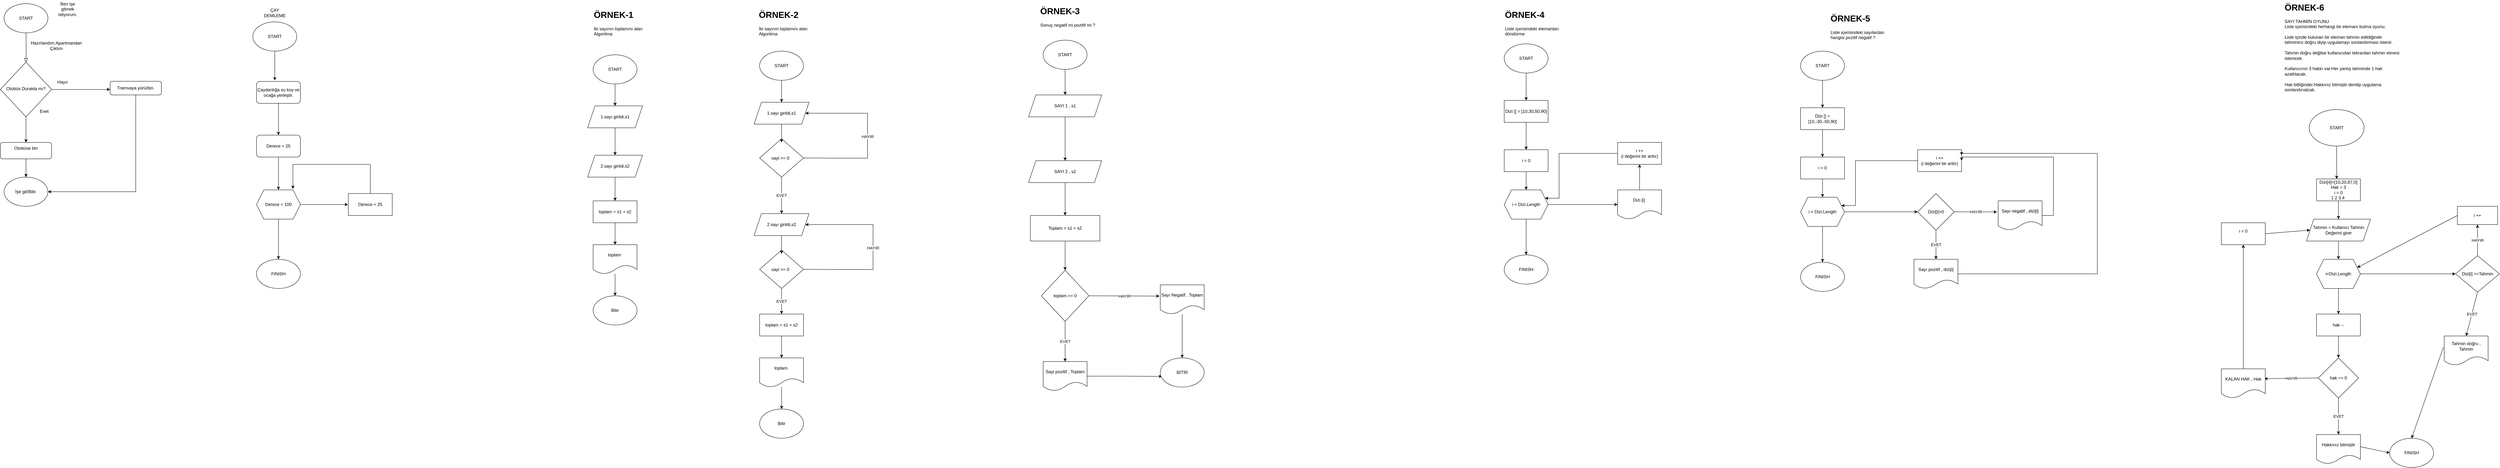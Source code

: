 <mxfile version="26.0.10">
  <diagram id="C5RBs43oDa-KdzZeNtuy" name="Page-1">
    <mxGraphModel dx="2206" dy="1408" grid="1" gridSize="10" guides="1" tooltips="1" connect="1" arrows="1" fold="1" page="1" pageScale="1" pageWidth="827" pageHeight="1169" math="0" shadow="0">
      <root>
        <mxCell id="WIyWlLk6GJQsqaUBKTNV-0" />
        <mxCell id="WIyWlLk6GJQsqaUBKTNV-1" parent="WIyWlLk6GJQsqaUBKTNV-0" />
        <mxCell id="WIyWlLk6GJQsqaUBKTNV-2" value="" style="rounded=0;html=1;jettySize=auto;orthogonalLoop=1;fontSize=11;endArrow=block;endFill=0;endSize=8;strokeWidth=1;shadow=0;labelBackgroundColor=none;edgeStyle=orthogonalEdgeStyle;" parent="WIyWlLk6GJQsqaUBKTNV-1" target="WIyWlLk6GJQsqaUBKTNV-6" edge="1">
          <mxGeometry relative="1" as="geometry">
            <mxPoint x="300" y="110" as="sourcePoint" />
          </mxGeometry>
        </mxCell>
        <mxCell id="iTOBBZmcPTUS6ZWOQHqL-4" style="edgeStyle=orthogonalEdgeStyle;rounded=0;orthogonalLoop=1;jettySize=auto;html=1;" parent="WIyWlLk6GJQsqaUBKTNV-1" source="WIyWlLk6GJQsqaUBKTNV-6" edge="1">
          <mxGeometry relative="1" as="geometry">
            <mxPoint x="530" y="265" as="targetPoint" />
          </mxGeometry>
        </mxCell>
        <mxCell id="iTOBBZmcPTUS6ZWOQHqL-7" style="edgeStyle=orthogonalEdgeStyle;rounded=0;orthogonalLoop=1;jettySize=auto;html=1;entryX=0.5;entryY=0;entryDx=0;entryDy=0;" parent="WIyWlLk6GJQsqaUBKTNV-1" source="WIyWlLk6GJQsqaUBKTNV-6" target="iTOBBZmcPTUS6ZWOQHqL-9" edge="1">
          <mxGeometry relative="1" as="geometry">
            <mxPoint x="300" y="440" as="targetPoint" />
          </mxGeometry>
        </mxCell>
        <mxCell id="WIyWlLk6GJQsqaUBKTNV-6" value="Otobüs Durakta mı?" style="rhombus;whiteSpace=wrap;html=1;shadow=0;fontFamily=Helvetica;fontSize=12;align=center;strokeWidth=1;spacing=6;spacingTop=-4;" parent="WIyWlLk6GJQsqaUBKTNV-1" vertex="1">
          <mxGeometry x="230" y="190" width="140" height="150" as="geometry" />
        </mxCell>
        <mxCell id="iTOBBZmcPTUS6ZWOQHqL-2" value="Ben işe gitmek istiyorum." style="text;html=1;align=center;verticalAlign=middle;whiteSpace=wrap;rounded=0;" parent="WIyWlLk6GJQsqaUBKTNV-1" vertex="1">
          <mxGeometry x="384" y="30" width="60" height="30" as="geometry" />
        </mxCell>
        <mxCell id="iTOBBZmcPTUS6ZWOQHqL-3" value="Hazırlandım.Apartmandan Çıktım" style="text;html=1;align=center;verticalAlign=middle;whiteSpace=wrap;rounded=0;" parent="WIyWlLk6GJQsqaUBKTNV-1" vertex="1">
          <mxGeometry x="310" y="130" width="146" height="30" as="geometry" />
        </mxCell>
        <mxCell id="iTOBBZmcPTUS6ZWOQHqL-5" value="Hayır" style="text;html=1;align=center;verticalAlign=middle;whiteSpace=wrap;rounded=0;" parent="WIyWlLk6GJQsqaUBKTNV-1" vertex="1">
          <mxGeometry x="370" y="230" width="60" height="30" as="geometry" />
        </mxCell>
        <mxCell id="iTOBBZmcPTUS6ZWOQHqL-6" value="Evet" style="text;html=1;align=center;verticalAlign=middle;whiteSpace=wrap;rounded=0;" parent="WIyWlLk6GJQsqaUBKTNV-1" vertex="1">
          <mxGeometry x="320" y="310" width="60" height="30" as="geometry" />
        </mxCell>
        <mxCell id="iTOBBZmcPTUS6ZWOQHqL-13" style="edgeStyle=orthogonalEdgeStyle;rounded=0;orthogonalLoop=1;jettySize=auto;html=1;entryX=1;entryY=0.5;entryDx=0;entryDy=0;" parent="WIyWlLk6GJQsqaUBKTNV-1" source="iTOBBZmcPTUS6ZWOQHqL-8" target="iTOBBZmcPTUS6ZWOQHqL-11" edge="1">
          <mxGeometry relative="1" as="geometry">
            <mxPoint x="600" y="570" as="targetPoint" />
            <Array as="points">
              <mxPoint x="600" y="545" />
            </Array>
          </mxGeometry>
        </mxCell>
        <mxCell id="iTOBBZmcPTUS6ZWOQHqL-8" value="Tramvaya yürü/bin." style="rounded=1;whiteSpace=wrap;html=1;" parent="WIyWlLk6GJQsqaUBKTNV-1" vertex="1">
          <mxGeometry x="530" y="242.5" width="140" height="37.5" as="geometry" />
        </mxCell>
        <mxCell id="iTOBBZmcPTUS6ZWOQHqL-10" style="edgeStyle=orthogonalEdgeStyle;rounded=0;orthogonalLoop=1;jettySize=auto;html=1;entryX=0.5;entryY=0;entryDx=0;entryDy=0;" parent="WIyWlLk6GJQsqaUBKTNV-1" source="iTOBBZmcPTUS6ZWOQHqL-9" target="iTOBBZmcPTUS6ZWOQHqL-11" edge="1">
          <mxGeometry relative="1" as="geometry">
            <mxPoint x="300" y="550" as="targetPoint" />
          </mxGeometry>
        </mxCell>
        <mxCell id="iTOBBZmcPTUS6ZWOQHqL-9" value="Otobüse bin&lt;div&gt;&lt;br&gt;&lt;/div&gt;" style="rounded=1;whiteSpace=wrap;html=1;" parent="WIyWlLk6GJQsqaUBKTNV-1" vertex="1">
          <mxGeometry x="230" y="410" width="140" height="45" as="geometry" />
        </mxCell>
        <mxCell id="iTOBBZmcPTUS6ZWOQHqL-11" value="İşe git/Bitir." style="ellipse;whiteSpace=wrap;html=1;" parent="WIyWlLk6GJQsqaUBKTNV-1" vertex="1">
          <mxGeometry x="240" y="505" width="120" height="80" as="geometry" />
        </mxCell>
        <mxCell id="iTOBBZmcPTUS6ZWOQHqL-19" style="edgeStyle=orthogonalEdgeStyle;rounded=0;orthogonalLoop=1;jettySize=auto;html=1;" parent="WIyWlLk6GJQsqaUBKTNV-1" edge="1">
          <mxGeometry relative="1" as="geometry">
            <mxPoint x="980" y="240" as="targetPoint" />
            <mxPoint x="980" y="160" as="sourcePoint" />
          </mxGeometry>
        </mxCell>
        <mxCell id="iTOBBZmcPTUS6ZWOQHqL-17" value="ÇAY DEMLEME" style="text;html=1;align=center;verticalAlign=middle;whiteSpace=wrap;rounded=0;" parent="WIyWlLk6GJQsqaUBKTNV-1" vertex="1">
          <mxGeometry x="950" y="40" width="60" height="30" as="geometry" />
        </mxCell>
        <mxCell id="iTOBBZmcPTUS6ZWOQHqL-21" style="edgeStyle=orthogonalEdgeStyle;rounded=0;orthogonalLoop=1;jettySize=auto;html=1;" parent="WIyWlLk6GJQsqaUBKTNV-1" source="iTOBBZmcPTUS6ZWOQHqL-20" edge="1">
          <mxGeometry relative="1" as="geometry">
            <mxPoint x="990" y="390" as="targetPoint" />
          </mxGeometry>
        </mxCell>
        <mxCell id="iTOBBZmcPTUS6ZWOQHqL-20" value="Çaydanlığa su koy ve ocağa yerleştir." style="rounded=1;whiteSpace=wrap;html=1;" parent="WIyWlLk6GJQsqaUBKTNV-1" vertex="1">
          <mxGeometry x="930" y="243" width="120" height="60" as="geometry" />
        </mxCell>
        <mxCell id="iTOBBZmcPTUS6ZWOQHqL-23" style="edgeStyle=orthogonalEdgeStyle;rounded=0;orthogonalLoop=1;jettySize=auto;html=1;" parent="WIyWlLk6GJQsqaUBKTNV-1" source="iTOBBZmcPTUS6ZWOQHqL-22" edge="1">
          <mxGeometry relative="1" as="geometry">
            <mxPoint x="990" y="540" as="targetPoint" />
          </mxGeometry>
        </mxCell>
        <mxCell id="iTOBBZmcPTUS6ZWOQHqL-22" value="Derece = 25" style="rounded=1;whiteSpace=wrap;html=1;" parent="WIyWlLk6GJQsqaUBKTNV-1" vertex="1">
          <mxGeometry x="930" y="390" width="120" height="60" as="geometry" />
        </mxCell>
        <mxCell id="iTOBBZmcPTUS6ZWOQHqL-25" style="edgeStyle=orthogonalEdgeStyle;rounded=0;orthogonalLoop=1;jettySize=auto;html=1;" parent="WIyWlLk6GJQsqaUBKTNV-1" source="iTOBBZmcPTUS6ZWOQHqL-24" edge="1">
          <mxGeometry relative="1" as="geometry">
            <mxPoint x="1180" y="580" as="targetPoint" />
          </mxGeometry>
        </mxCell>
        <mxCell id="iTOBBZmcPTUS6ZWOQHqL-28" style="edgeStyle=orthogonalEdgeStyle;rounded=0;orthogonalLoop=1;jettySize=auto;html=1;" parent="WIyWlLk6GJQsqaUBKTNV-1" source="iTOBBZmcPTUS6ZWOQHqL-24" edge="1">
          <mxGeometry relative="1" as="geometry">
            <mxPoint x="990" y="730" as="targetPoint" />
          </mxGeometry>
        </mxCell>
        <mxCell id="iTOBBZmcPTUS6ZWOQHqL-24" value="Derece = 100" style="shape=hexagon;perimeter=hexagonPerimeter2;whiteSpace=wrap;html=1;fixedSize=1;" parent="WIyWlLk6GJQsqaUBKTNV-1" vertex="1">
          <mxGeometry x="930" y="540" width="120" height="80" as="geometry" />
        </mxCell>
        <mxCell id="iTOBBZmcPTUS6ZWOQHqL-27" style="edgeStyle=orthogonalEdgeStyle;rounded=0;orthogonalLoop=1;jettySize=auto;html=1;entryX=0.829;entryY=-0.034;entryDx=0;entryDy=0;entryPerimeter=0;" parent="WIyWlLk6GJQsqaUBKTNV-1" source="iTOBBZmcPTUS6ZWOQHqL-26" target="iTOBBZmcPTUS6ZWOQHqL-24" edge="1">
          <mxGeometry relative="1" as="geometry">
            <mxPoint x="1070" y="470" as="targetPoint" />
            <Array as="points">
              <mxPoint x="1241" y="470" />
              <mxPoint x="1030" y="470" />
            </Array>
          </mxGeometry>
        </mxCell>
        <mxCell id="iTOBBZmcPTUS6ZWOQHqL-26" value="Derece + 25" style="rounded=0;whiteSpace=wrap;html=1;" parent="WIyWlLk6GJQsqaUBKTNV-1" vertex="1">
          <mxGeometry x="1181" y="550" width="120" height="60" as="geometry" />
        </mxCell>
        <mxCell id="iTOBBZmcPTUS6ZWOQHqL-29" value="FINISH" style="ellipse;whiteSpace=wrap;html=1;" parent="WIyWlLk6GJQsqaUBKTNV-1" vertex="1">
          <mxGeometry x="930" y="730" width="120" height="80" as="geometry" />
        </mxCell>
        <mxCell id="iTOBBZmcPTUS6ZWOQHqL-30" value="START" style="ellipse;whiteSpace=wrap;html=1;" parent="WIyWlLk6GJQsqaUBKTNV-1" vertex="1">
          <mxGeometry x="240" y="30" width="120" height="80" as="geometry" />
        </mxCell>
        <mxCell id="iTOBBZmcPTUS6ZWOQHqL-31" value="START" style="ellipse;whiteSpace=wrap;html=1;" parent="WIyWlLk6GJQsqaUBKTNV-1" vertex="1">
          <mxGeometry x="920" y="80" width="120" height="80" as="geometry" />
        </mxCell>
        <mxCell id="Bz0Vp1vdR4eXI9QpOcR2-1" value="&lt;h1 style=&quot;margin-top: 0px;&quot;&gt;ÖRNEK-1&lt;/h1&gt;&lt;p&gt;İki sayının toplamını alan Algoritma&lt;/p&gt;" style="text;html=1;whiteSpace=wrap;overflow=hidden;rounded=0;" vertex="1" parent="WIyWlLk6GJQsqaUBKTNV-1">
          <mxGeometry x="1850" y="40" width="180" height="120" as="geometry" />
        </mxCell>
        <mxCell id="Bz0Vp1vdR4eXI9QpOcR2-3" style="edgeStyle=orthogonalEdgeStyle;rounded=0;orthogonalLoop=1;jettySize=auto;html=1;entryX=0.5;entryY=0;entryDx=0;entryDy=0;" edge="1" parent="WIyWlLk6GJQsqaUBKTNV-1" source="Bz0Vp1vdR4eXI9QpOcR2-2" target="Bz0Vp1vdR4eXI9QpOcR2-4">
          <mxGeometry relative="1" as="geometry">
            <mxPoint x="1910" y="300" as="targetPoint" />
          </mxGeometry>
        </mxCell>
        <mxCell id="Bz0Vp1vdR4eXI9QpOcR2-2" value="START" style="ellipse;whiteSpace=wrap;html=1;" vertex="1" parent="WIyWlLk6GJQsqaUBKTNV-1">
          <mxGeometry x="1850" y="170" width="120" height="80" as="geometry" />
        </mxCell>
        <mxCell id="Bz0Vp1vdR4eXI9QpOcR2-7" style="edgeStyle=orthogonalEdgeStyle;rounded=0;orthogonalLoop=1;jettySize=auto;html=1;entryX=0.5;entryY=0;entryDx=0;entryDy=0;" edge="1" parent="WIyWlLk6GJQsqaUBKTNV-1" source="Bz0Vp1vdR4eXI9QpOcR2-4" target="Bz0Vp1vdR4eXI9QpOcR2-8">
          <mxGeometry relative="1" as="geometry">
            <mxPoint x="1910" y="430" as="targetPoint" />
          </mxGeometry>
        </mxCell>
        <mxCell id="Bz0Vp1vdR4eXI9QpOcR2-4" value="1.sayı girildi,s1" style="shape=parallelogram;perimeter=parallelogramPerimeter;whiteSpace=wrap;html=1;fixedSize=1;" vertex="1" parent="WIyWlLk6GJQsqaUBKTNV-1">
          <mxGeometry x="1835" y="310" width="150" height="60" as="geometry" />
        </mxCell>
        <mxCell id="Bz0Vp1vdR4eXI9QpOcR2-10" style="edgeStyle=orthogonalEdgeStyle;rounded=0;orthogonalLoop=1;jettySize=auto;html=1;entryX=0.5;entryY=0;entryDx=0;entryDy=0;" edge="1" parent="WIyWlLk6GJQsqaUBKTNV-1" source="Bz0Vp1vdR4eXI9QpOcR2-8" target="Bz0Vp1vdR4eXI9QpOcR2-13">
          <mxGeometry relative="1" as="geometry">
            <mxPoint x="1910" y="560" as="targetPoint" />
          </mxGeometry>
        </mxCell>
        <mxCell id="Bz0Vp1vdR4eXI9QpOcR2-8" value="2.sayı girildi,s2" style="shape=parallelogram;perimeter=parallelogramPerimeter;whiteSpace=wrap;html=1;fixedSize=1;" vertex="1" parent="WIyWlLk6GJQsqaUBKTNV-1">
          <mxGeometry x="1835" y="445" width="150" height="60" as="geometry" />
        </mxCell>
        <mxCell id="Bz0Vp1vdR4eXI9QpOcR2-16" value="" style="edgeStyle=orthogonalEdgeStyle;rounded=0;orthogonalLoop=1;jettySize=auto;html=1;" edge="1" parent="WIyWlLk6GJQsqaUBKTNV-1" source="Bz0Vp1vdR4eXI9QpOcR2-13" target="Bz0Vp1vdR4eXI9QpOcR2-15">
          <mxGeometry relative="1" as="geometry" />
        </mxCell>
        <mxCell id="Bz0Vp1vdR4eXI9QpOcR2-13" value="toplam = s1 + s2" style="rounded=0;whiteSpace=wrap;html=1;" vertex="1" parent="WIyWlLk6GJQsqaUBKTNV-1">
          <mxGeometry x="1850" y="570" width="120" height="60" as="geometry" />
        </mxCell>
        <mxCell id="Bz0Vp1vdR4eXI9QpOcR2-17" style="edgeStyle=orthogonalEdgeStyle;rounded=0;orthogonalLoop=1;jettySize=auto;html=1;entryX=0.5;entryY=0;entryDx=0;entryDy=0;" edge="1" parent="WIyWlLk6GJQsqaUBKTNV-1" source="Bz0Vp1vdR4eXI9QpOcR2-15" target="Bz0Vp1vdR4eXI9QpOcR2-18">
          <mxGeometry relative="1" as="geometry">
            <mxPoint x="1910" y="830" as="targetPoint" />
          </mxGeometry>
        </mxCell>
        <mxCell id="Bz0Vp1vdR4eXI9QpOcR2-15" value="toplam&amp;nbsp;" style="shape=document;whiteSpace=wrap;html=1;boundedLbl=1;rounded=0;" vertex="1" parent="WIyWlLk6GJQsqaUBKTNV-1">
          <mxGeometry x="1850" y="690" width="120" height="80" as="geometry" />
        </mxCell>
        <mxCell id="Bz0Vp1vdR4eXI9QpOcR2-18" value="Bitir" style="ellipse;whiteSpace=wrap;html=1;" vertex="1" parent="WIyWlLk6GJQsqaUBKTNV-1">
          <mxGeometry x="1850" y="830" width="120" height="80" as="geometry" />
        </mxCell>
        <mxCell id="Bz0Vp1vdR4eXI9QpOcR2-19" value="&lt;h1 style=&quot;margin-top: 0px;&quot;&gt;ÖRNEK-2&lt;/h1&gt;&lt;p&gt;İki sayının toplamını alan Algoritma&lt;/p&gt;" style="text;html=1;whiteSpace=wrap;overflow=hidden;rounded=0;" vertex="1" parent="WIyWlLk6GJQsqaUBKTNV-1">
          <mxGeometry x="2301" y="40" width="180" height="120" as="geometry" />
        </mxCell>
        <mxCell id="Bz0Vp1vdR4eXI9QpOcR2-21" value="&lt;h1 style=&quot;margin-top: 0px;&quot;&gt;ÖRNEK-3&lt;/h1&gt;&lt;p&gt;Sonuç negatif mi pozitif mi ?&amp;nbsp;&lt;/p&gt;" style="text;html=1;whiteSpace=wrap;overflow=hidden;rounded=0;" vertex="1" parent="WIyWlLk6GJQsqaUBKTNV-1">
          <mxGeometry x="3070" y="30" width="180" height="120" as="geometry" />
        </mxCell>
        <mxCell id="Bz0Vp1vdR4eXI9QpOcR2-22" value="&lt;h1 style=&quot;margin-top: 0px;&quot;&gt;ÖRNEK-4&lt;/h1&gt;&lt;div&gt;Liste içerisindeki elemanları döndürme&lt;/div&gt;" style="text;html=1;whiteSpace=wrap;overflow=hidden;rounded=0;" vertex="1" parent="WIyWlLk6GJQsqaUBKTNV-1">
          <mxGeometry x="4340" y="40" width="180" height="120" as="geometry" />
        </mxCell>
        <mxCell id="Bz0Vp1vdR4eXI9QpOcR2-24" value="&lt;h1 style=&quot;margin-top: 0px;&quot;&gt;ÖRNEK-6&lt;/h1&gt;&lt;div&gt;SAYI TAHMİN OYUNU&lt;/div&gt;&lt;div&gt;Liste içerisindeki herhangi bir elemanı bulma oyunu.&lt;/div&gt;&lt;div&gt;&lt;br&gt;&lt;/div&gt;&lt;div&gt;Liste içinde bulunan bir eleman tahmin edildiğinde tahmininz doğru diyip uygulamayı sonlandırması istenir.&lt;/div&gt;&lt;div&gt;&lt;br&gt;&lt;/div&gt;&lt;div&gt;Tahmin doğru değilse kullanıcıdan tekrardan tahmin etmesi istenicek.&lt;/div&gt;&lt;div&gt;&lt;br&gt;&lt;/div&gt;&lt;div&gt;Kullanıcının 3 hakkı var.Her yanlış tahminde 1 hak azaltılacak.&lt;/div&gt;&lt;div&gt;&lt;br&gt;&lt;/div&gt;&lt;div&gt;Hak bittiğinder.Hakkınız bitmiştir denilip uygulama sonlandırıalcak.&lt;br&gt;&lt;br&gt;&lt;/div&gt;" style="text;html=1;whiteSpace=wrap;overflow=hidden;rounded=0;" vertex="1" parent="WIyWlLk6GJQsqaUBKTNV-1">
          <mxGeometry x="6471" y="20" width="319" height="300" as="geometry" />
        </mxCell>
        <mxCell id="Bz0Vp1vdR4eXI9QpOcR2-25" style="edgeStyle=orthogonalEdgeStyle;rounded=0;orthogonalLoop=1;jettySize=auto;html=1;entryX=0.5;entryY=0;entryDx=0;entryDy=0;" edge="1" parent="WIyWlLk6GJQsqaUBKTNV-1" source="Bz0Vp1vdR4eXI9QpOcR2-26" target="Bz0Vp1vdR4eXI9QpOcR2-28">
          <mxGeometry relative="1" as="geometry">
            <mxPoint x="2365" y="290" as="targetPoint" />
          </mxGeometry>
        </mxCell>
        <mxCell id="Bz0Vp1vdR4eXI9QpOcR2-26" value="START" style="ellipse;whiteSpace=wrap;html=1;" vertex="1" parent="WIyWlLk6GJQsqaUBKTNV-1">
          <mxGeometry x="2305" y="160" width="120" height="80" as="geometry" />
        </mxCell>
        <mxCell id="Bz0Vp1vdR4eXI9QpOcR2-28" value="1.sayı girildi,s1" style="shape=parallelogram;perimeter=parallelogramPerimeter;whiteSpace=wrap;html=1;fixedSize=1;" vertex="1" parent="WIyWlLk6GJQsqaUBKTNV-1">
          <mxGeometry x="2290" y="300" width="150" height="60" as="geometry" />
        </mxCell>
        <mxCell id="Bz0Vp1vdR4eXI9QpOcR2-31" value="" style="edgeStyle=orthogonalEdgeStyle;rounded=0;orthogonalLoop=1;jettySize=auto;html=1;" edge="1" parent="WIyWlLk6GJQsqaUBKTNV-1" source="Bz0Vp1vdR4eXI9QpOcR2-32" target="Bz0Vp1vdR4eXI9QpOcR2-34">
          <mxGeometry relative="1" as="geometry" />
        </mxCell>
        <mxCell id="Bz0Vp1vdR4eXI9QpOcR2-32" value="toplam = s1 + s2" style="rounded=0;whiteSpace=wrap;html=1;" vertex="1" parent="WIyWlLk6GJQsqaUBKTNV-1">
          <mxGeometry x="2305" y="880" width="120" height="60" as="geometry" />
        </mxCell>
        <mxCell id="Bz0Vp1vdR4eXI9QpOcR2-33" style="edgeStyle=orthogonalEdgeStyle;rounded=0;orthogonalLoop=1;jettySize=auto;html=1;entryX=0.5;entryY=0;entryDx=0;entryDy=0;" edge="1" parent="WIyWlLk6GJQsqaUBKTNV-1" source="Bz0Vp1vdR4eXI9QpOcR2-34" target="Bz0Vp1vdR4eXI9QpOcR2-35">
          <mxGeometry relative="1" as="geometry">
            <mxPoint x="2365" y="1140" as="targetPoint" />
          </mxGeometry>
        </mxCell>
        <mxCell id="Bz0Vp1vdR4eXI9QpOcR2-34" value="toplam&amp;nbsp;" style="shape=document;whiteSpace=wrap;html=1;boundedLbl=1;rounded=0;" vertex="1" parent="WIyWlLk6GJQsqaUBKTNV-1">
          <mxGeometry x="2305" y="1000" width="120" height="80" as="geometry" />
        </mxCell>
        <mxCell id="Bz0Vp1vdR4eXI9QpOcR2-35" value="Bitir" style="ellipse;whiteSpace=wrap;html=1;" vertex="1" parent="WIyWlLk6GJQsqaUBKTNV-1">
          <mxGeometry x="2305" y="1140" width="120" height="80" as="geometry" />
        </mxCell>
        <mxCell id="Bz0Vp1vdR4eXI9QpOcR2-36" value="sayi &amp;gt;= 0&amp;nbsp;&amp;nbsp;" style="rhombus;whiteSpace=wrap;html=1;" vertex="1" parent="WIyWlLk6GJQsqaUBKTNV-1">
          <mxGeometry x="2305" y="400" width="120" height="105" as="geometry" />
        </mxCell>
        <mxCell id="Bz0Vp1vdR4eXI9QpOcR2-39" style="edgeStyle=orthogonalEdgeStyle;rounded=0;orthogonalLoop=1;jettySize=auto;html=1;entryX=0.5;entryY=0.095;entryDx=0;entryDy=0;entryPerimeter=0;" edge="1" parent="WIyWlLk6GJQsqaUBKTNV-1" source="Bz0Vp1vdR4eXI9QpOcR2-28" target="Bz0Vp1vdR4eXI9QpOcR2-36">
          <mxGeometry relative="1" as="geometry" />
        </mxCell>
        <mxCell id="Bz0Vp1vdR4eXI9QpOcR2-42" value="" style="endArrow=classic;html=1;rounded=0;exitX=0.5;exitY=1;exitDx=0;exitDy=0;entryX=0.5;entryY=0;entryDx=0;entryDy=0;" edge="1" parent="WIyWlLk6GJQsqaUBKTNV-1" source="Bz0Vp1vdR4eXI9QpOcR2-36" target="Bz0Vp1vdR4eXI9QpOcR2-46">
          <mxGeometry relative="1" as="geometry">
            <mxPoint x="2330" y="540" as="sourcePoint" />
            <mxPoint x="2365" y="580" as="targetPoint" />
          </mxGeometry>
        </mxCell>
        <mxCell id="Bz0Vp1vdR4eXI9QpOcR2-43" value="EVET" style="edgeLabel;resizable=0;html=1;;align=center;verticalAlign=middle;" connectable="0" vertex="1" parent="Bz0Vp1vdR4eXI9QpOcR2-42">
          <mxGeometry relative="1" as="geometry" />
        </mxCell>
        <mxCell id="Bz0Vp1vdR4eXI9QpOcR2-44" value="" style="endArrow=classic;html=1;rounded=0;exitX=1;exitY=0.5;exitDx=0;exitDy=0;entryX=1;entryY=0.5;entryDx=0;entryDy=0;" edge="1" parent="WIyWlLk6GJQsqaUBKTNV-1" source="Bz0Vp1vdR4eXI9QpOcR2-36" target="Bz0Vp1vdR4eXI9QpOcR2-28">
          <mxGeometry relative="1" as="geometry">
            <mxPoint x="2470" y="450" as="sourcePoint" />
            <mxPoint x="2600" y="280" as="targetPoint" />
            <Array as="points">
              <mxPoint x="2510" y="453" />
              <mxPoint x="2600" y="453" />
              <mxPoint x="2600" y="330" />
            </Array>
          </mxGeometry>
        </mxCell>
        <mxCell id="Bz0Vp1vdR4eXI9QpOcR2-45" value="HAYIR" style="edgeLabel;resizable=0;html=1;;align=center;verticalAlign=middle;" connectable="0" vertex="1" parent="Bz0Vp1vdR4eXI9QpOcR2-44">
          <mxGeometry relative="1" as="geometry" />
        </mxCell>
        <mxCell id="Bz0Vp1vdR4eXI9QpOcR2-46" value="2.sayı girildi,s2" style="shape=parallelogram;perimeter=parallelogramPerimeter;whiteSpace=wrap;html=1;fixedSize=1;" vertex="1" parent="WIyWlLk6GJQsqaUBKTNV-1">
          <mxGeometry x="2290" y="605" width="150" height="60" as="geometry" />
        </mxCell>
        <mxCell id="Bz0Vp1vdR4eXI9QpOcR2-47" value="sayi &amp;gt;= 0&amp;nbsp;&amp;nbsp;" style="rhombus;whiteSpace=wrap;html=1;" vertex="1" parent="WIyWlLk6GJQsqaUBKTNV-1">
          <mxGeometry x="2305" y="705" width="120" height="105" as="geometry" />
        </mxCell>
        <mxCell id="Bz0Vp1vdR4eXI9QpOcR2-48" style="edgeStyle=orthogonalEdgeStyle;rounded=0;orthogonalLoop=1;jettySize=auto;html=1;entryX=0.5;entryY=0.095;entryDx=0;entryDy=0;entryPerimeter=0;" edge="1" parent="WIyWlLk6GJQsqaUBKTNV-1" source="Bz0Vp1vdR4eXI9QpOcR2-46" target="Bz0Vp1vdR4eXI9QpOcR2-47">
          <mxGeometry relative="1" as="geometry" />
        </mxCell>
        <mxCell id="Bz0Vp1vdR4eXI9QpOcR2-49" value="" style="endArrow=classic;html=1;rounded=0;exitX=1;exitY=0.5;exitDx=0;exitDy=0;entryX=1;entryY=0.5;entryDx=0;entryDy=0;" edge="1" parent="WIyWlLk6GJQsqaUBKTNV-1" source="Bz0Vp1vdR4eXI9QpOcR2-47" target="Bz0Vp1vdR4eXI9QpOcR2-46">
          <mxGeometry relative="1" as="geometry">
            <mxPoint x="2485" y="755" as="sourcePoint" />
            <mxPoint x="2615" y="585" as="targetPoint" />
            <Array as="points">
              <mxPoint x="2525" y="758" />
              <mxPoint x="2615" y="758" />
              <mxPoint x="2615" y="635" />
            </Array>
          </mxGeometry>
        </mxCell>
        <mxCell id="Bz0Vp1vdR4eXI9QpOcR2-50" value="HAYIR" style="edgeLabel;resizable=0;html=1;;align=center;verticalAlign=middle;" connectable="0" vertex="1" parent="Bz0Vp1vdR4eXI9QpOcR2-49">
          <mxGeometry relative="1" as="geometry" />
        </mxCell>
        <mxCell id="Bz0Vp1vdR4eXI9QpOcR2-51" value="" style="endArrow=classic;html=1;rounded=0;exitX=0.5;exitY=1;exitDx=0;exitDy=0;entryX=0.5;entryY=0;entryDx=0;entryDy=0;" edge="1" parent="WIyWlLk6GJQsqaUBKTNV-1" source="Bz0Vp1vdR4eXI9QpOcR2-47" target="Bz0Vp1vdR4eXI9QpOcR2-32">
          <mxGeometry relative="1" as="geometry">
            <mxPoint x="2360.47" y="830" as="sourcePoint" />
            <mxPoint x="2360.47" y="930" as="targetPoint" />
          </mxGeometry>
        </mxCell>
        <mxCell id="Bz0Vp1vdR4eXI9QpOcR2-52" value="EVET" style="edgeLabel;resizable=0;html=1;;align=center;verticalAlign=middle;" connectable="0" vertex="1" parent="Bz0Vp1vdR4eXI9QpOcR2-51">
          <mxGeometry relative="1" as="geometry" />
        </mxCell>
        <mxCell id="Bz0Vp1vdR4eXI9QpOcR2-55" style="edgeStyle=orthogonalEdgeStyle;rounded=0;orthogonalLoop=1;jettySize=auto;html=1;entryX=0.5;entryY=0;entryDx=0;entryDy=0;" edge="1" parent="WIyWlLk6GJQsqaUBKTNV-1" source="Bz0Vp1vdR4eXI9QpOcR2-53" target="Bz0Vp1vdR4eXI9QpOcR2-54">
          <mxGeometry relative="1" as="geometry" />
        </mxCell>
        <mxCell id="Bz0Vp1vdR4eXI9QpOcR2-53" value="START" style="ellipse;whiteSpace=wrap;html=1;" vertex="1" parent="WIyWlLk6GJQsqaUBKTNV-1">
          <mxGeometry x="3080" y="130" width="120" height="80" as="geometry" />
        </mxCell>
        <mxCell id="Bz0Vp1vdR4eXI9QpOcR2-56" style="edgeStyle=orthogonalEdgeStyle;rounded=0;orthogonalLoop=1;jettySize=auto;html=1;entryX=0.5;entryY=0;entryDx=0;entryDy=0;" edge="1" parent="WIyWlLk6GJQsqaUBKTNV-1" source="Bz0Vp1vdR4eXI9QpOcR2-54" target="Bz0Vp1vdR4eXI9QpOcR2-57">
          <mxGeometry relative="1" as="geometry">
            <mxPoint x="3140" y="410" as="targetPoint" />
          </mxGeometry>
        </mxCell>
        <mxCell id="Bz0Vp1vdR4eXI9QpOcR2-54" value="SAYI 1 , s1" style="shape=parallelogram;perimeter=parallelogramPerimeter;whiteSpace=wrap;html=1;fixedSize=1;" vertex="1" parent="WIyWlLk6GJQsqaUBKTNV-1">
          <mxGeometry x="3040" y="280" width="200" height="60" as="geometry" />
        </mxCell>
        <mxCell id="Bz0Vp1vdR4eXI9QpOcR2-58" style="edgeStyle=orthogonalEdgeStyle;rounded=0;orthogonalLoop=1;jettySize=auto;html=1;entryX=0.5;entryY=0;entryDx=0;entryDy=0;" edge="1" parent="WIyWlLk6GJQsqaUBKTNV-1" source="Bz0Vp1vdR4eXI9QpOcR2-57" target="Bz0Vp1vdR4eXI9QpOcR2-59">
          <mxGeometry relative="1" as="geometry">
            <mxPoint x="3140" y="600" as="targetPoint" />
          </mxGeometry>
        </mxCell>
        <mxCell id="Bz0Vp1vdR4eXI9QpOcR2-57" value="SAYI 2 , s2" style="shape=parallelogram;perimeter=parallelogramPerimeter;whiteSpace=wrap;html=1;fixedSize=1;" vertex="1" parent="WIyWlLk6GJQsqaUBKTNV-1">
          <mxGeometry x="3040" y="460" width="200" height="60" as="geometry" />
        </mxCell>
        <mxCell id="Bz0Vp1vdR4eXI9QpOcR2-60" style="edgeStyle=orthogonalEdgeStyle;rounded=0;orthogonalLoop=1;jettySize=auto;html=1;entryX=0.5;entryY=0;entryDx=0;entryDy=0;" edge="1" parent="WIyWlLk6GJQsqaUBKTNV-1" source="Bz0Vp1vdR4eXI9QpOcR2-59" target="Bz0Vp1vdR4eXI9QpOcR2-61">
          <mxGeometry relative="1" as="geometry">
            <mxPoint x="3140" y="750" as="targetPoint" />
          </mxGeometry>
        </mxCell>
        <mxCell id="Bz0Vp1vdR4eXI9QpOcR2-59" value="Toplam = s1 + s2" style="rounded=0;whiteSpace=wrap;html=1;" vertex="1" parent="WIyWlLk6GJQsqaUBKTNV-1">
          <mxGeometry x="3045" y="610" width="190" height="70" as="geometry" />
        </mxCell>
        <mxCell id="Bz0Vp1vdR4eXI9QpOcR2-61" value="toplam &amp;gt;= 0" style="rhombus;whiteSpace=wrap;html=1;" vertex="1" parent="WIyWlLk6GJQsqaUBKTNV-1">
          <mxGeometry x="3075" y="760" width="130" height="140" as="geometry" />
        </mxCell>
        <mxCell id="Bz0Vp1vdR4eXI9QpOcR2-64" value="" style="endArrow=classic;html=1;rounded=0;exitX=0.5;exitY=1;exitDx=0;exitDy=0;entryX=0.5;entryY=0;entryDx=0;entryDy=0;" edge="1" parent="WIyWlLk6GJQsqaUBKTNV-1" source="Bz0Vp1vdR4eXI9QpOcR2-61" target="Bz0Vp1vdR4eXI9QpOcR2-70">
          <mxGeometry relative="1" as="geometry">
            <mxPoint x="3120" y="950" as="sourcePoint" />
            <mxPoint x="3140" y="980" as="targetPoint" />
          </mxGeometry>
        </mxCell>
        <mxCell id="Bz0Vp1vdR4eXI9QpOcR2-65" value="EVET" style="edgeLabel;resizable=0;html=1;;align=center;verticalAlign=middle;" connectable="0" vertex="1" parent="Bz0Vp1vdR4eXI9QpOcR2-64">
          <mxGeometry relative="1" as="geometry" />
        </mxCell>
        <mxCell id="Bz0Vp1vdR4eXI9QpOcR2-67" value="" style="endArrow=classic;html=1;rounded=0;exitX=1;exitY=0.5;exitDx=0;exitDy=0;entryX=-0.018;entryY=0.384;entryDx=0;entryDy=0;entryPerimeter=0;" edge="1" parent="WIyWlLk6GJQsqaUBKTNV-1" source="Bz0Vp1vdR4eXI9QpOcR2-61" target="Bz0Vp1vdR4eXI9QpOcR2-69">
          <mxGeometry relative="1" as="geometry">
            <mxPoint x="3235" y="829.55" as="sourcePoint" />
            <mxPoint x="3335" y="829.55" as="targetPoint" />
          </mxGeometry>
        </mxCell>
        <mxCell id="Bz0Vp1vdR4eXI9QpOcR2-68" value="HAYIR" style="edgeLabel;resizable=0;html=1;;align=center;verticalAlign=middle;" connectable="0" vertex="1" parent="Bz0Vp1vdR4eXI9QpOcR2-67">
          <mxGeometry relative="1" as="geometry" />
        </mxCell>
        <mxCell id="Bz0Vp1vdR4eXI9QpOcR2-72" style="edgeStyle=orthogonalEdgeStyle;rounded=0;orthogonalLoop=1;jettySize=auto;html=1;entryX=0.5;entryY=0;entryDx=0;entryDy=0;" edge="1" parent="WIyWlLk6GJQsqaUBKTNV-1" source="Bz0Vp1vdR4eXI9QpOcR2-69" target="Bz0Vp1vdR4eXI9QpOcR2-73">
          <mxGeometry relative="1" as="geometry">
            <mxPoint x="3420" y="960" as="targetPoint" />
          </mxGeometry>
        </mxCell>
        <mxCell id="Bz0Vp1vdR4eXI9QpOcR2-69" value="Sayı Negatif , Toplam" style="shape=document;whiteSpace=wrap;html=1;boundedLbl=1;" vertex="1" parent="WIyWlLk6GJQsqaUBKTNV-1">
          <mxGeometry x="3400" y="800" width="120" height="80" as="geometry" />
        </mxCell>
        <mxCell id="Bz0Vp1vdR4eXI9QpOcR2-71" style="edgeStyle=orthogonalEdgeStyle;rounded=0;orthogonalLoop=1;jettySize=auto;html=1;entryX=0.042;entryY=0.634;entryDx=0;entryDy=0;entryPerimeter=0;" edge="1" parent="WIyWlLk6GJQsqaUBKTNV-1" source="Bz0Vp1vdR4eXI9QpOcR2-70" target="Bz0Vp1vdR4eXI9QpOcR2-73">
          <mxGeometry relative="1" as="geometry">
            <mxPoint x="3390" y="1050" as="targetPoint" />
          </mxGeometry>
        </mxCell>
        <mxCell id="Bz0Vp1vdR4eXI9QpOcR2-70" value="Sayi pozitif , Toplam" style="shape=document;whiteSpace=wrap;html=1;boundedLbl=1;" vertex="1" parent="WIyWlLk6GJQsqaUBKTNV-1">
          <mxGeometry x="3080" y="1010" width="120" height="80" as="geometry" />
        </mxCell>
        <mxCell id="Bz0Vp1vdR4eXI9QpOcR2-73" value="BİTİR" style="ellipse;whiteSpace=wrap;html=1;" vertex="1" parent="WIyWlLk6GJQsqaUBKTNV-1">
          <mxGeometry x="3400" y="1000" width="120" height="80" as="geometry" />
        </mxCell>
        <mxCell id="Bz0Vp1vdR4eXI9QpOcR2-76" style="edgeStyle=orthogonalEdgeStyle;rounded=0;orthogonalLoop=1;jettySize=auto;html=1;entryX=0.5;entryY=0;entryDx=0;entryDy=0;" edge="1" parent="WIyWlLk6GJQsqaUBKTNV-1" source="Bz0Vp1vdR4eXI9QpOcR2-74" target="Bz0Vp1vdR4eXI9QpOcR2-77">
          <mxGeometry relative="1" as="geometry">
            <mxPoint x="4400.0" y="290" as="targetPoint" />
          </mxGeometry>
        </mxCell>
        <mxCell id="Bz0Vp1vdR4eXI9QpOcR2-74" value="START" style="ellipse;whiteSpace=wrap;html=1;" vertex="1" parent="WIyWlLk6GJQsqaUBKTNV-1">
          <mxGeometry x="4340" y="140" width="120" height="80" as="geometry" />
        </mxCell>
        <mxCell id="Bz0Vp1vdR4eXI9QpOcR2-75" value="&lt;h1 style=&quot;margin-top: 0px;&quot;&gt;ÖRNEK-5&lt;/h1&gt;&lt;div&gt;Liste içerisindeki sayılardan hangisi pozitif negatif ?&lt;/div&gt;" style="text;html=1;whiteSpace=wrap;overflow=hidden;rounded=0;" vertex="1" parent="WIyWlLk6GJQsqaUBKTNV-1">
          <mxGeometry x="5230" y="50" width="180" height="120" as="geometry" />
        </mxCell>
        <mxCell id="Bz0Vp1vdR4eXI9QpOcR2-78" style="edgeStyle=orthogonalEdgeStyle;rounded=0;orthogonalLoop=1;jettySize=auto;html=1;entryX=0.5;entryY=0;entryDx=0;entryDy=0;" edge="1" parent="WIyWlLk6GJQsqaUBKTNV-1" source="Bz0Vp1vdR4eXI9QpOcR2-77" target="Bz0Vp1vdR4eXI9QpOcR2-81">
          <mxGeometry relative="1" as="geometry">
            <mxPoint x="4400" y="420" as="targetPoint" />
          </mxGeometry>
        </mxCell>
        <mxCell id="Bz0Vp1vdR4eXI9QpOcR2-77" value="Dizi [] = [10,30,50,90]" style="rounded=0;whiteSpace=wrap;html=1;" vertex="1" parent="WIyWlLk6GJQsqaUBKTNV-1">
          <mxGeometry x="4340" y="295" width="120" height="60" as="geometry" />
        </mxCell>
        <mxCell id="Bz0Vp1vdR4eXI9QpOcR2-83" style="edgeStyle=orthogonalEdgeStyle;rounded=0;orthogonalLoop=1;jettySize=auto;html=1;entryX=0;entryY=0.5;entryDx=0;entryDy=0;" edge="1" parent="WIyWlLk6GJQsqaUBKTNV-1" source="Bz0Vp1vdR4eXI9QpOcR2-80" target="Bz0Vp1vdR4eXI9QpOcR2-84">
          <mxGeometry relative="1" as="geometry">
            <mxPoint x="4640.0" y="580" as="targetPoint" />
          </mxGeometry>
        </mxCell>
        <mxCell id="Bz0Vp1vdR4eXI9QpOcR2-90" style="edgeStyle=orthogonalEdgeStyle;rounded=0;orthogonalLoop=1;jettySize=auto;html=1;entryX=0.5;entryY=0;entryDx=0;entryDy=0;" edge="1" parent="WIyWlLk6GJQsqaUBKTNV-1" source="Bz0Vp1vdR4eXI9QpOcR2-80" target="Bz0Vp1vdR4eXI9QpOcR2-91">
          <mxGeometry relative="1" as="geometry">
            <mxPoint x="4400.0" y="700" as="targetPoint" />
          </mxGeometry>
        </mxCell>
        <mxCell id="Bz0Vp1vdR4eXI9QpOcR2-80" value="i &amp;lt; Dizi.Length" style="shape=hexagon;perimeter=hexagonPerimeter2;whiteSpace=wrap;html=1;fixedSize=1;" vertex="1" parent="WIyWlLk6GJQsqaUBKTNV-1">
          <mxGeometry x="4340" y="540" width="120" height="80" as="geometry" />
        </mxCell>
        <mxCell id="Bz0Vp1vdR4eXI9QpOcR2-82" style="edgeStyle=orthogonalEdgeStyle;rounded=0;orthogonalLoop=1;jettySize=auto;html=1;entryX=0.5;entryY=0;entryDx=0;entryDy=0;" edge="1" parent="WIyWlLk6GJQsqaUBKTNV-1" source="Bz0Vp1vdR4eXI9QpOcR2-81" target="Bz0Vp1vdR4eXI9QpOcR2-80">
          <mxGeometry relative="1" as="geometry" />
        </mxCell>
        <mxCell id="Bz0Vp1vdR4eXI9QpOcR2-81" value="i = 0" style="rounded=0;whiteSpace=wrap;html=1;" vertex="1" parent="WIyWlLk6GJQsqaUBKTNV-1">
          <mxGeometry x="4340" y="430" width="120" height="60" as="geometry" />
        </mxCell>
        <mxCell id="Bz0Vp1vdR4eXI9QpOcR2-85" style="edgeStyle=orthogonalEdgeStyle;rounded=0;orthogonalLoop=1;jettySize=auto;html=1;entryX=0.5;entryY=1;entryDx=0;entryDy=0;" edge="1" parent="WIyWlLk6GJQsqaUBKTNV-1" source="Bz0Vp1vdR4eXI9QpOcR2-84" target="Bz0Vp1vdR4eXI9QpOcR2-86">
          <mxGeometry relative="1" as="geometry">
            <mxPoint x="4710" y="490" as="targetPoint" />
            <Array as="points" />
          </mxGeometry>
        </mxCell>
        <mxCell id="Bz0Vp1vdR4eXI9QpOcR2-84" value="Dizi [i]&amp;nbsp;" style="shape=document;whiteSpace=wrap;html=1;boundedLbl=1;strokeColor=light-dark(#000000,#FFFFFF);" vertex="1" parent="WIyWlLk6GJQsqaUBKTNV-1">
          <mxGeometry x="4650" y="540" width="120" height="80" as="geometry" />
        </mxCell>
        <mxCell id="Bz0Vp1vdR4eXI9QpOcR2-89" style="edgeStyle=orthogonalEdgeStyle;rounded=0;orthogonalLoop=1;jettySize=auto;html=1;entryX=1;entryY=0.25;entryDx=0;entryDy=0;" edge="1" parent="WIyWlLk6GJQsqaUBKTNV-1" source="Bz0Vp1vdR4eXI9QpOcR2-86" target="Bz0Vp1vdR4eXI9QpOcR2-80">
          <mxGeometry relative="1" as="geometry">
            <Array as="points">
              <mxPoint x="4490" y="440" />
              <mxPoint x="4490" y="563" />
            </Array>
          </mxGeometry>
        </mxCell>
        <mxCell id="Bz0Vp1vdR4eXI9QpOcR2-86" value="i ++&lt;div&gt;(i değerini bir arttır)&lt;/div&gt;" style="rounded=0;whiteSpace=wrap;html=1;" vertex="1" parent="WIyWlLk6GJQsqaUBKTNV-1">
          <mxGeometry x="4650" y="410" width="120" height="60" as="geometry" />
        </mxCell>
        <mxCell id="Bz0Vp1vdR4eXI9QpOcR2-91" value="FINISH" style="ellipse;whiteSpace=wrap;html=1;" vertex="1" parent="WIyWlLk6GJQsqaUBKTNV-1">
          <mxGeometry x="4340" y="718" width="120" height="80" as="geometry" />
        </mxCell>
        <mxCell id="Bz0Vp1vdR4eXI9QpOcR2-92" style="edgeStyle=orthogonalEdgeStyle;rounded=0;orthogonalLoop=1;jettySize=auto;html=1;entryX=0.5;entryY=0;entryDx=0;entryDy=0;" edge="1" parent="WIyWlLk6GJQsqaUBKTNV-1" source="Bz0Vp1vdR4eXI9QpOcR2-93" target="Bz0Vp1vdR4eXI9QpOcR2-95">
          <mxGeometry relative="1" as="geometry">
            <mxPoint x="5210.0" y="310" as="targetPoint" />
          </mxGeometry>
        </mxCell>
        <mxCell id="Bz0Vp1vdR4eXI9QpOcR2-93" value="START" style="ellipse;whiteSpace=wrap;html=1;" vertex="1" parent="WIyWlLk6GJQsqaUBKTNV-1">
          <mxGeometry x="5150" y="160" width="120" height="80" as="geometry" />
        </mxCell>
        <mxCell id="Bz0Vp1vdR4eXI9QpOcR2-94" style="edgeStyle=orthogonalEdgeStyle;rounded=0;orthogonalLoop=1;jettySize=auto;html=1;entryX=0.5;entryY=0;entryDx=0;entryDy=0;" edge="1" parent="WIyWlLk6GJQsqaUBKTNV-1" source="Bz0Vp1vdR4eXI9QpOcR2-95" target="Bz0Vp1vdR4eXI9QpOcR2-100">
          <mxGeometry relative="1" as="geometry">
            <mxPoint x="5210" y="440" as="targetPoint" />
          </mxGeometry>
        </mxCell>
        <mxCell id="Bz0Vp1vdR4eXI9QpOcR2-95" value="Dizi [] = [10,-30,-50,90]" style="rounded=0;whiteSpace=wrap;html=1;" vertex="1" parent="WIyWlLk6GJQsqaUBKTNV-1">
          <mxGeometry x="5150" y="315" width="120" height="60" as="geometry" />
        </mxCell>
        <mxCell id="Bz0Vp1vdR4eXI9QpOcR2-96" style="edgeStyle=orthogonalEdgeStyle;rounded=0;orthogonalLoop=1;jettySize=auto;html=1;entryX=0;entryY=0.5;entryDx=0;entryDy=0;" edge="1" parent="WIyWlLk6GJQsqaUBKTNV-1" source="Bz0Vp1vdR4eXI9QpOcR2-98" target="Bz0Vp1vdR4eXI9QpOcR2-106">
          <mxGeometry relative="1" as="geometry">
            <mxPoint x="5420" y="600" as="targetPoint" />
          </mxGeometry>
        </mxCell>
        <mxCell id="Bz0Vp1vdR4eXI9QpOcR2-97" style="edgeStyle=orthogonalEdgeStyle;rounded=0;orthogonalLoop=1;jettySize=auto;html=1;entryX=0.5;entryY=0;entryDx=0;entryDy=0;" edge="1" parent="WIyWlLk6GJQsqaUBKTNV-1" source="Bz0Vp1vdR4eXI9QpOcR2-98" target="Bz0Vp1vdR4eXI9QpOcR2-105">
          <mxGeometry relative="1" as="geometry">
            <mxPoint x="5210.0" y="720" as="targetPoint" />
          </mxGeometry>
        </mxCell>
        <mxCell id="Bz0Vp1vdR4eXI9QpOcR2-98" value="i &amp;lt; Dizi.Length" style="shape=hexagon;perimeter=hexagonPerimeter2;whiteSpace=wrap;html=1;fixedSize=1;" vertex="1" parent="WIyWlLk6GJQsqaUBKTNV-1">
          <mxGeometry x="5150" y="560" width="120" height="80" as="geometry" />
        </mxCell>
        <mxCell id="Bz0Vp1vdR4eXI9QpOcR2-99" style="edgeStyle=orthogonalEdgeStyle;rounded=0;orthogonalLoop=1;jettySize=auto;html=1;entryX=0.5;entryY=0;entryDx=0;entryDy=0;" edge="1" parent="WIyWlLk6GJQsqaUBKTNV-1" source="Bz0Vp1vdR4eXI9QpOcR2-100" target="Bz0Vp1vdR4eXI9QpOcR2-98">
          <mxGeometry relative="1" as="geometry" />
        </mxCell>
        <mxCell id="Bz0Vp1vdR4eXI9QpOcR2-100" value="i = 0" style="rounded=0;whiteSpace=wrap;html=1;" vertex="1" parent="WIyWlLk6GJQsqaUBKTNV-1">
          <mxGeometry x="5150" y="450" width="120" height="60" as="geometry" />
        </mxCell>
        <mxCell id="Bz0Vp1vdR4eXI9QpOcR2-103" style="edgeStyle=orthogonalEdgeStyle;rounded=0;orthogonalLoop=1;jettySize=auto;html=1;entryX=1;entryY=0.25;entryDx=0;entryDy=0;exitX=0;exitY=0.5;exitDx=0;exitDy=0;" edge="1" parent="WIyWlLk6GJQsqaUBKTNV-1" source="Bz0Vp1vdR4eXI9QpOcR2-104" target="Bz0Vp1vdR4eXI9QpOcR2-98">
          <mxGeometry relative="1" as="geometry">
            <Array as="points">
              <mxPoint x="5480" y="460" />
              <mxPoint x="5300" y="460" />
              <mxPoint x="5300" y="583" />
            </Array>
          </mxGeometry>
        </mxCell>
        <mxCell id="Bz0Vp1vdR4eXI9QpOcR2-104" value="i ++&lt;div&gt;(i değerini bir arttır)&lt;/div&gt;" style="rounded=0;whiteSpace=wrap;html=1;" vertex="1" parent="WIyWlLk6GJQsqaUBKTNV-1">
          <mxGeometry x="5470" y="430" width="120" height="60" as="geometry" />
        </mxCell>
        <mxCell id="Bz0Vp1vdR4eXI9QpOcR2-105" value="FINISH" style="ellipse;whiteSpace=wrap;html=1;" vertex="1" parent="WIyWlLk6GJQsqaUBKTNV-1">
          <mxGeometry x="5150" y="738" width="120" height="80" as="geometry" />
        </mxCell>
        <mxCell id="Bz0Vp1vdR4eXI9QpOcR2-106" value="Dizi[i]&amp;gt;0" style="rhombus;whiteSpace=wrap;html=1;" vertex="1" parent="WIyWlLk6GJQsqaUBKTNV-1">
          <mxGeometry x="5470" y="550" width="100" height="100" as="geometry" />
        </mxCell>
        <mxCell id="Bz0Vp1vdR4eXI9QpOcR2-107" value="" style="endArrow=classic;html=1;rounded=0;exitX=1;exitY=0.5;exitDx=0;exitDy=0;entryX=-0.028;entryY=0.379;entryDx=0;entryDy=0;entryPerimeter=0;" edge="1" parent="WIyWlLk6GJQsqaUBKTNV-1" source="Bz0Vp1vdR4eXI9QpOcR2-106" target="Bz0Vp1vdR4eXI9QpOcR2-112">
          <mxGeometry relative="1" as="geometry">
            <mxPoint x="5590" y="600" as="sourcePoint" />
            <mxPoint x="5690" y="600" as="targetPoint" />
          </mxGeometry>
        </mxCell>
        <mxCell id="Bz0Vp1vdR4eXI9QpOcR2-108" value="HAYIR" style="edgeLabel;resizable=0;html=1;;align=center;verticalAlign=middle;" connectable="0" vertex="1" parent="Bz0Vp1vdR4eXI9QpOcR2-107">
          <mxGeometry relative="1" as="geometry" />
        </mxCell>
        <mxCell id="Bz0Vp1vdR4eXI9QpOcR2-109" value="" style="endArrow=classic;html=1;rounded=0;exitX=0.5;exitY=1;exitDx=0;exitDy=0;entryX=0.5;entryY=0;entryDx=0;entryDy=0;" edge="1" parent="WIyWlLk6GJQsqaUBKTNV-1" source="Bz0Vp1vdR4eXI9QpOcR2-106" target="Bz0Vp1vdR4eXI9QpOcR2-111">
          <mxGeometry relative="1" as="geometry">
            <mxPoint x="5520" y="680" as="sourcePoint" />
            <mxPoint x="5520" y="720" as="targetPoint" />
          </mxGeometry>
        </mxCell>
        <mxCell id="Bz0Vp1vdR4eXI9QpOcR2-110" value="EVET" style="edgeLabel;resizable=0;html=1;;align=center;verticalAlign=middle;" connectable="0" vertex="1" parent="Bz0Vp1vdR4eXI9QpOcR2-109">
          <mxGeometry relative="1" as="geometry" />
        </mxCell>
        <mxCell id="Bz0Vp1vdR4eXI9QpOcR2-115" style="edgeStyle=orthogonalEdgeStyle;rounded=0;orthogonalLoop=1;jettySize=auto;html=1;entryX=1;entryY=0.25;entryDx=0;entryDy=0;" edge="1" parent="WIyWlLk6GJQsqaUBKTNV-1" source="Bz0Vp1vdR4eXI9QpOcR2-111" target="Bz0Vp1vdR4eXI9QpOcR2-104">
          <mxGeometry relative="1" as="geometry">
            <mxPoint x="5960" y="440" as="targetPoint" />
            <Array as="points">
              <mxPoint x="5961" y="770" />
              <mxPoint x="5961" y="440" />
              <mxPoint x="5590" y="440" />
            </Array>
          </mxGeometry>
        </mxCell>
        <mxCell id="Bz0Vp1vdR4eXI9QpOcR2-111" value="Sayı pozitif , dizi[i]" style="shape=document;whiteSpace=wrap;html=1;boundedLbl=1;" vertex="1" parent="WIyWlLk6GJQsqaUBKTNV-1">
          <mxGeometry x="5460" y="730" width="120" height="80" as="geometry" />
        </mxCell>
        <mxCell id="Bz0Vp1vdR4eXI9QpOcR2-116" style="edgeStyle=orthogonalEdgeStyle;rounded=0;orthogonalLoop=1;jettySize=auto;html=1;entryX=1;entryY=0.5;entryDx=0;entryDy=0;" edge="1" parent="WIyWlLk6GJQsqaUBKTNV-1" source="Bz0Vp1vdR4eXI9QpOcR2-112" target="Bz0Vp1vdR4eXI9QpOcR2-104">
          <mxGeometry relative="1" as="geometry">
            <mxPoint x="5840" y="450" as="targetPoint" />
            <Array as="points">
              <mxPoint x="5841" y="610" />
              <mxPoint x="5841" y="450" />
              <mxPoint x="5590" y="450" />
            </Array>
          </mxGeometry>
        </mxCell>
        <mxCell id="Bz0Vp1vdR4eXI9QpOcR2-112" value="&lt;span style=&quot;color: rgb(0, 0, 0); font-family: Helvetica; font-size: 12px; font-style: normal; font-variant-ligatures: normal; font-variant-caps: normal; font-weight: 400; letter-spacing: normal; orphans: 2; text-align: center; text-indent: 0px; text-transform: none; widows: 2; word-spacing: 0px; -webkit-text-stroke-width: 0px; white-space: normal; background-color: rgb(251, 251, 251); text-decoration-thickness: initial; text-decoration-style: initial; text-decoration-color: initial; float: none; display: inline !important;&quot;&gt;Sayı negatif , dizi[i]&lt;/span&gt;" style="shape=document;whiteSpace=wrap;html=1;boundedLbl=1;" vertex="1" parent="WIyWlLk6GJQsqaUBKTNV-1">
          <mxGeometry x="5690" y="570" width="120" height="80" as="geometry" />
        </mxCell>
        <mxCell id="Bz0Vp1vdR4eXI9QpOcR2-118" style="edgeStyle=orthogonalEdgeStyle;rounded=0;orthogonalLoop=1;jettySize=auto;html=1;exitX=0.5;exitY=1;exitDx=0;exitDy=0;" edge="1" parent="WIyWlLk6GJQsqaUBKTNV-1" source="Bz0Vp1vdR4eXI9QpOcR2-117">
          <mxGeometry relative="1" as="geometry">
            <mxPoint x="6615.286" y="510" as="targetPoint" />
          </mxGeometry>
        </mxCell>
        <mxCell id="Bz0Vp1vdR4eXI9QpOcR2-117" value="START" style="ellipse;whiteSpace=wrap;html=1;" vertex="1" parent="WIyWlLk6GJQsqaUBKTNV-1">
          <mxGeometry x="6540" y="320" width="150" height="100" as="geometry" />
        </mxCell>
        <mxCell id="Bz0Vp1vdR4eXI9QpOcR2-122" style="edgeStyle=orthogonalEdgeStyle;rounded=0;orthogonalLoop=1;jettySize=auto;html=1;entryX=0.5;entryY=0;entryDx=0;entryDy=0;" edge="1" parent="WIyWlLk6GJQsqaUBKTNV-1" source="Bz0Vp1vdR4eXI9QpOcR2-119" target="Bz0Vp1vdR4eXI9QpOcR2-124">
          <mxGeometry relative="1" as="geometry">
            <mxPoint x="6620.043" y="605" as="targetPoint" />
          </mxGeometry>
        </mxCell>
        <mxCell id="Bz0Vp1vdR4eXI9QpOcR2-119" value="Dizi[4]=[10,20,87,0]&lt;div&gt;Hak = 3&lt;/div&gt;&lt;div&gt;i = 0&lt;/div&gt;&lt;div&gt;1 2 3 4&amp;nbsp;&lt;/div&gt;" style="rounded=0;whiteSpace=wrap;html=1;" vertex="1" parent="WIyWlLk6GJQsqaUBKTNV-1">
          <mxGeometry x="6560" y="510" width="120" height="60" as="geometry" />
        </mxCell>
        <mxCell id="Bz0Vp1vdR4eXI9QpOcR2-125" style="edgeStyle=orthogonalEdgeStyle;rounded=0;orthogonalLoop=1;jettySize=auto;html=1;entryX=0.5;entryY=0;entryDx=0;entryDy=0;" edge="1" parent="WIyWlLk6GJQsqaUBKTNV-1" source="Bz0Vp1vdR4eXI9QpOcR2-124" target="Bz0Vp1vdR4eXI9QpOcR2-126">
          <mxGeometry relative="1" as="geometry">
            <mxPoint x="6620" y="750" as="targetPoint" />
          </mxGeometry>
        </mxCell>
        <mxCell id="Bz0Vp1vdR4eXI9QpOcR2-124" value="Tahmin = Kullanıcı Tahmin Değerini girer" style="shape=parallelogram;perimeter=parallelogramPerimeter;whiteSpace=wrap;html=1;fixedSize=1;" vertex="1" parent="WIyWlLk6GJQsqaUBKTNV-1">
          <mxGeometry x="6532.5" y="620" width="175" height="60" as="geometry" />
        </mxCell>
        <mxCell id="Bz0Vp1vdR4eXI9QpOcR2-127" style="edgeStyle=orthogonalEdgeStyle;rounded=0;orthogonalLoop=1;jettySize=auto;html=1;entryX=0;entryY=0.5;entryDx=0;entryDy=0;" edge="1" parent="WIyWlLk6GJQsqaUBKTNV-1" source="Bz0Vp1vdR4eXI9QpOcR2-126" target="Bz0Vp1vdR4eXI9QpOcR2-128">
          <mxGeometry relative="1" as="geometry">
            <mxPoint x="6920" y="770" as="targetPoint" />
          </mxGeometry>
        </mxCell>
        <mxCell id="Bz0Vp1vdR4eXI9QpOcR2-141" style="edgeStyle=orthogonalEdgeStyle;rounded=0;orthogonalLoop=1;jettySize=auto;html=1;entryX=0.5;entryY=0;entryDx=0;entryDy=0;" edge="1" parent="WIyWlLk6GJQsqaUBKTNV-1" source="Bz0Vp1vdR4eXI9QpOcR2-126" target="Bz0Vp1vdR4eXI9QpOcR2-142">
          <mxGeometry relative="1" as="geometry">
            <mxPoint x="6620" y="870" as="targetPoint" />
            <Array as="points" />
          </mxGeometry>
        </mxCell>
        <mxCell id="Bz0Vp1vdR4eXI9QpOcR2-126" value="i&amp;lt;Dizi.Length" style="shape=hexagon;perimeter=hexagonPerimeter2;whiteSpace=wrap;html=1;fixedSize=1;" vertex="1" parent="WIyWlLk6GJQsqaUBKTNV-1">
          <mxGeometry x="6560" y="730" width="120" height="80" as="geometry" />
        </mxCell>
        <mxCell id="Bz0Vp1vdR4eXI9QpOcR2-128" value="Dizi[i] ==Tahmin" style="rhombus;whiteSpace=wrap;html=1;" vertex="1" parent="WIyWlLk6GJQsqaUBKTNV-1">
          <mxGeometry x="6940" y="720" width="120" height="100" as="geometry" />
        </mxCell>
        <mxCell id="Bz0Vp1vdR4eXI9QpOcR2-131" value="" style="endArrow=classic;html=1;rounded=0;exitX=0.5;exitY=1;exitDx=0;exitDy=0;entryX=0.5;entryY=0;entryDx=0;entryDy=0;" edge="1" parent="WIyWlLk6GJQsqaUBKTNV-1" source="Bz0Vp1vdR4eXI9QpOcR2-128" target="Bz0Vp1vdR4eXI9QpOcR2-134">
          <mxGeometry relative="1" as="geometry">
            <mxPoint x="6950" y="900" as="sourcePoint" />
            <mxPoint x="6802.56" y="967.44" as="targetPoint" />
          </mxGeometry>
        </mxCell>
        <mxCell id="Bz0Vp1vdR4eXI9QpOcR2-132" value="EVET" style="edgeLabel;resizable=0;html=1;;align=center;verticalAlign=middle;" connectable="0" vertex="1" parent="Bz0Vp1vdR4eXI9QpOcR2-131">
          <mxGeometry relative="1" as="geometry" />
        </mxCell>
        <mxCell id="Bz0Vp1vdR4eXI9QpOcR2-134" value="Tahmin doğru , Tahmin" style="shape=document;whiteSpace=wrap;html=1;boundedLbl=1;" vertex="1" parent="WIyWlLk6GJQsqaUBKTNV-1">
          <mxGeometry x="6909" y="940" width="120" height="80" as="geometry" />
        </mxCell>
        <mxCell id="Bz0Vp1vdR4eXI9QpOcR2-135" value="" style="endArrow=classic;html=1;rounded=0;exitX=-0.018;exitY=0.387;exitDx=0;exitDy=0;exitPerimeter=0;entryX=0.5;entryY=0;entryDx=0;entryDy=0;" edge="1" parent="WIyWlLk6GJQsqaUBKTNV-1" source="Bz0Vp1vdR4eXI9QpOcR2-134" target="Bz0Vp1vdR4eXI9QpOcR2-136">
          <mxGeometry width="50" height="50" relative="1" as="geometry">
            <mxPoint x="6657.5" y="980" as="sourcePoint" />
            <mxPoint x="6660" y="1020" as="targetPoint" />
          </mxGeometry>
        </mxCell>
        <mxCell id="Bz0Vp1vdR4eXI9QpOcR2-136" value="FINISH" style="ellipse;whiteSpace=wrap;html=1;" vertex="1" parent="WIyWlLk6GJQsqaUBKTNV-1">
          <mxGeometry x="6760" y="1220" width="120" height="80" as="geometry" />
        </mxCell>
        <mxCell id="Bz0Vp1vdR4eXI9QpOcR2-137" value="" style="endArrow=classic;html=1;rounded=0;exitX=0.5;exitY=0;exitDx=0;exitDy=0;entryX=0.5;entryY=1;entryDx=0;entryDy=0;" edge="1" parent="WIyWlLk6GJQsqaUBKTNV-1" source="Bz0Vp1vdR4eXI9QpOcR2-128" target="Bz0Vp1vdR4eXI9QpOcR2-139">
          <mxGeometry relative="1" as="geometry">
            <mxPoint x="6999.57" y="708" as="sourcePoint" />
            <mxPoint x="6999.57" y="640" as="targetPoint" />
          </mxGeometry>
        </mxCell>
        <mxCell id="Bz0Vp1vdR4eXI9QpOcR2-138" value="HAYIR" style="edgeLabel;resizable=0;html=1;;align=center;verticalAlign=middle;" connectable="0" vertex="1" parent="Bz0Vp1vdR4eXI9QpOcR2-137">
          <mxGeometry relative="1" as="geometry" />
        </mxCell>
        <mxCell id="Bz0Vp1vdR4eXI9QpOcR2-139" value="i ++" style="rounded=0;whiteSpace=wrap;html=1;" vertex="1" parent="WIyWlLk6GJQsqaUBKTNV-1">
          <mxGeometry x="6945" y="585" width="110" height="50" as="geometry" />
        </mxCell>
        <mxCell id="Bz0Vp1vdR4eXI9QpOcR2-140" value="" style="endArrow=classic;html=1;rounded=0;exitX=0;exitY=0.5;exitDx=0;exitDy=0;entryX=1;entryY=0.25;entryDx=0;entryDy=0;" edge="1" parent="WIyWlLk6GJQsqaUBKTNV-1" source="Bz0Vp1vdR4eXI9QpOcR2-139" target="Bz0Vp1vdR4eXI9QpOcR2-126">
          <mxGeometry width="50" height="50" relative="1" as="geometry">
            <mxPoint x="6840" y="665" as="sourcePoint" />
            <mxPoint x="6890" y="615" as="targetPoint" />
          </mxGeometry>
        </mxCell>
        <mxCell id="Bz0Vp1vdR4eXI9QpOcR2-145" style="edgeStyle=orthogonalEdgeStyle;rounded=0;orthogonalLoop=1;jettySize=auto;html=1;entryX=0.5;entryY=0;entryDx=0;entryDy=0;" edge="1" parent="WIyWlLk6GJQsqaUBKTNV-1" source="Bz0Vp1vdR4eXI9QpOcR2-142" target="Bz0Vp1vdR4eXI9QpOcR2-146">
          <mxGeometry relative="1" as="geometry">
            <mxPoint x="6620" y="990.0" as="targetPoint" />
          </mxGeometry>
        </mxCell>
        <mxCell id="Bz0Vp1vdR4eXI9QpOcR2-142" value="hak --" style="rounded=0;whiteSpace=wrap;html=1;" vertex="1" parent="WIyWlLk6GJQsqaUBKTNV-1">
          <mxGeometry x="6560" y="880" width="120" height="60" as="geometry" />
        </mxCell>
        <mxCell id="Bz0Vp1vdR4eXI9QpOcR2-146" value="hak == 0" style="rhombus;whiteSpace=wrap;html=1;" vertex="1" parent="WIyWlLk6GJQsqaUBKTNV-1">
          <mxGeometry x="6565" y="1000" width="110" height="110" as="geometry" />
        </mxCell>
        <mxCell id="Bz0Vp1vdR4eXI9QpOcR2-147" value="" style="endArrow=classic;html=1;rounded=0;exitX=0;exitY=0.5;exitDx=0;exitDy=0;entryX=0.978;entryY=0.338;entryDx=0;entryDy=0;entryPerimeter=0;" edge="1" parent="WIyWlLk6GJQsqaUBKTNV-1" source="Bz0Vp1vdR4eXI9QpOcR2-146" target="Bz0Vp1vdR4eXI9QpOcR2-154">
          <mxGeometry relative="1" as="geometry">
            <mxPoint x="6420" y="1054.57" as="sourcePoint" />
            <mxPoint x="6430" y="1055" as="targetPoint" />
          </mxGeometry>
        </mxCell>
        <mxCell id="Bz0Vp1vdR4eXI9QpOcR2-148" value="HAYIR" style="edgeLabel;resizable=0;html=1;;align=center;verticalAlign=middle;" connectable="0" vertex="1" parent="Bz0Vp1vdR4eXI9QpOcR2-147">
          <mxGeometry relative="1" as="geometry" />
        </mxCell>
        <mxCell id="Bz0Vp1vdR4eXI9QpOcR2-149" value="" style="endArrow=classic;html=1;rounded=0;exitX=0.5;exitY=1;exitDx=0;exitDy=0;entryX=0.5;entryY=0;entryDx=0;entryDy=0;" edge="1" parent="WIyWlLk6GJQsqaUBKTNV-1" source="Bz0Vp1vdR4eXI9QpOcR2-146" target="Bz0Vp1vdR4eXI9QpOcR2-151">
          <mxGeometry relative="1" as="geometry">
            <mxPoint x="6625" y="1168" as="sourcePoint" />
            <mxPoint x="6620" y="1190" as="targetPoint" />
          </mxGeometry>
        </mxCell>
        <mxCell id="Bz0Vp1vdR4eXI9QpOcR2-150" value="EVET" style="edgeLabel;resizable=0;html=1;;align=center;verticalAlign=middle;" connectable="0" vertex="1" parent="Bz0Vp1vdR4eXI9QpOcR2-149">
          <mxGeometry relative="1" as="geometry" />
        </mxCell>
        <mxCell id="Bz0Vp1vdR4eXI9QpOcR2-151" value="Hakkınız bitmiştir" style="shape=document;whiteSpace=wrap;html=1;boundedLbl=1;" vertex="1" parent="WIyWlLk6GJQsqaUBKTNV-1">
          <mxGeometry x="6560" y="1210" width="120" height="80" as="geometry" />
        </mxCell>
        <mxCell id="Bz0Vp1vdR4eXI9QpOcR2-153" value="" style="endArrow=classic;html=1;rounded=0;exitX=1;exitY=0.414;exitDx=0;exitDy=0;exitPerimeter=0;entryX=0;entryY=0.5;entryDx=0;entryDy=0;" edge="1" parent="WIyWlLk6GJQsqaUBKTNV-1" source="Bz0Vp1vdR4eXI9QpOcR2-151" target="Bz0Vp1vdR4eXI9QpOcR2-136">
          <mxGeometry width="50" height="50" relative="1" as="geometry">
            <mxPoint x="6707.5" y="1320" as="sourcePoint" />
            <mxPoint x="6757.5" y="1270" as="targetPoint" />
          </mxGeometry>
        </mxCell>
        <mxCell id="Bz0Vp1vdR4eXI9QpOcR2-155" style="edgeStyle=orthogonalEdgeStyle;rounded=0;orthogonalLoop=1;jettySize=auto;html=1;" edge="1" parent="WIyWlLk6GJQsqaUBKTNV-1" source="Bz0Vp1vdR4eXI9QpOcR2-154" target="Bz0Vp1vdR4eXI9QpOcR2-156">
          <mxGeometry relative="1" as="geometry">
            <mxPoint x="6360" y="760" as="targetPoint" />
          </mxGeometry>
        </mxCell>
        <mxCell id="Bz0Vp1vdR4eXI9QpOcR2-154" value="KALAN HAK , Hak" style="shape=document;whiteSpace=wrap;html=1;boundedLbl=1;" vertex="1" parent="WIyWlLk6GJQsqaUBKTNV-1">
          <mxGeometry x="6300" y="1030" width="120" height="80" as="geometry" />
        </mxCell>
        <mxCell id="Bz0Vp1vdR4eXI9QpOcR2-156" value="i = 0&lt;div&gt;&lt;br&gt;&lt;/div&gt;" style="rounded=0;whiteSpace=wrap;html=1;" vertex="1" parent="WIyWlLk6GJQsqaUBKTNV-1">
          <mxGeometry x="6300" y="630" width="120" height="60" as="geometry" />
        </mxCell>
        <mxCell id="Bz0Vp1vdR4eXI9QpOcR2-158" value="" style="endArrow=classic;html=1;rounded=0;exitX=1;exitY=0.5;exitDx=0;exitDy=0;entryX=0;entryY=0.5;entryDx=0;entryDy=0;" edge="1" parent="WIyWlLk6GJQsqaUBKTNV-1" source="Bz0Vp1vdR4eXI9QpOcR2-156" target="Bz0Vp1vdR4eXI9QpOcR2-124">
          <mxGeometry width="50" height="50" relative="1" as="geometry">
            <mxPoint x="6450" y="675" as="sourcePoint" />
            <mxPoint x="6500" y="625" as="targetPoint" />
          </mxGeometry>
        </mxCell>
      </root>
    </mxGraphModel>
  </diagram>
</mxfile>
